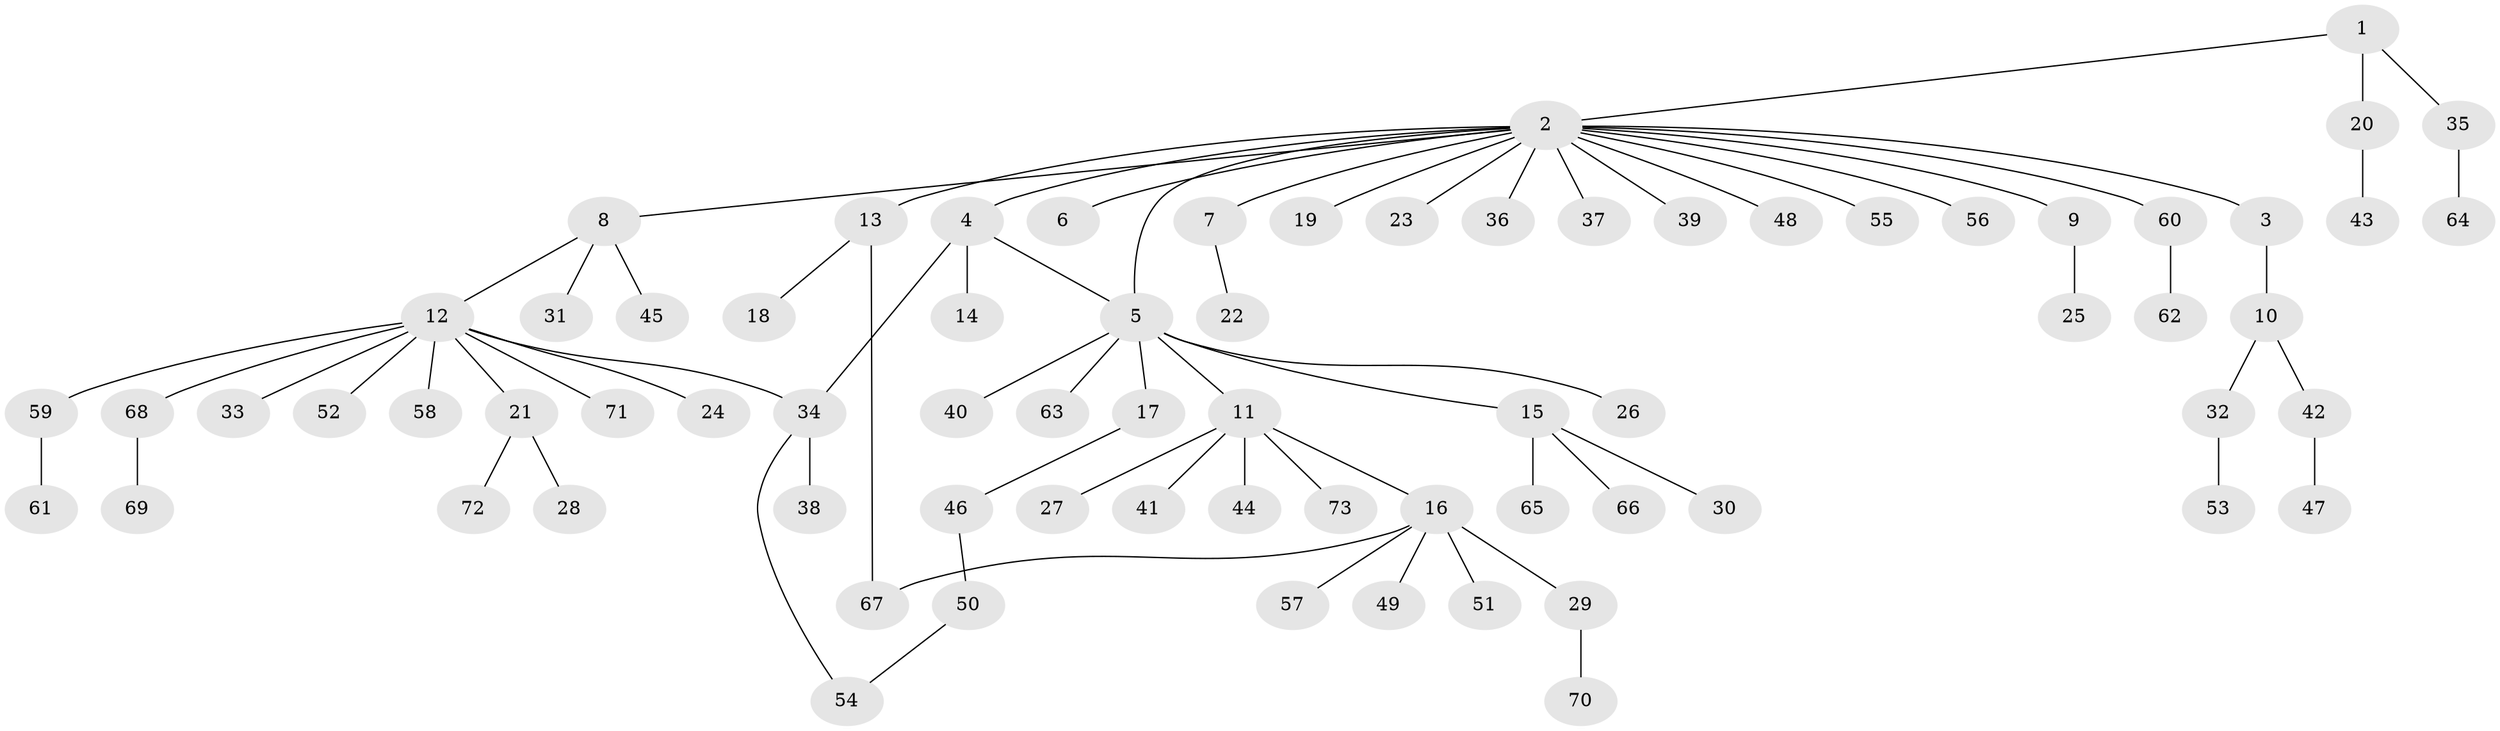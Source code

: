 // Generated by graph-tools (version 1.1) at 2025/47/03/09/25 04:47:23]
// undirected, 73 vertices, 76 edges
graph export_dot {
graph [start="1"]
  node [color=gray90,style=filled];
  1;
  2;
  3;
  4;
  5;
  6;
  7;
  8;
  9;
  10;
  11;
  12;
  13;
  14;
  15;
  16;
  17;
  18;
  19;
  20;
  21;
  22;
  23;
  24;
  25;
  26;
  27;
  28;
  29;
  30;
  31;
  32;
  33;
  34;
  35;
  36;
  37;
  38;
  39;
  40;
  41;
  42;
  43;
  44;
  45;
  46;
  47;
  48;
  49;
  50;
  51;
  52;
  53;
  54;
  55;
  56;
  57;
  58;
  59;
  60;
  61;
  62;
  63;
  64;
  65;
  66;
  67;
  68;
  69;
  70;
  71;
  72;
  73;
  1 -- 2;
  1 -- 20;
  1 -- 35;
  2 -- 3;
  2 -- 4;
  2 -- 5;
  2 -- 6;
  2 -- 7;
  2 -- 8;
  2 -- 9;
  2 -- 13;
  2 -- 19;
  2 -- 23;
  2 -- 36;
  2 -- 37;
  2 -- 39;
  2 -- 48;
  2 -- 55;
  2 -- 56;
  2 -- 60;
  3 -- 10;
  4 -- 5;
  4 -- 14;
  4 -- 34;
  5 -- 11;
  5 -- 15;
  5 -- 17;
  5 -- 26;
  5 -- 40;
  5 -- 63;
  7 -- 22;
  8 -- 12;
  8 -- 31;
  8 -- 45;
  9 -- 25;
  10 -- 32;
  10 -- 42;
  11 -- 16;
  11 -- 27;
  11 -- 41;
  11 -- 44;
  11 -- 73;
  12 -- 21;
  12 -- 24;
  12 -- 33;
  12 -- 34;
  12 -- 52;
  12 -- 58;
  12 -- 59;
  12 -- 68;
  12 -- 71;
  13 -- 18;
  13 -- 67;
  15 -- 30;
  15 -- 65;
  15 -- 66;
  16 -- 29;
  16 -- 49;
  16 -- 51;
  16 -- 57;
  16 -- 67;
  17 -- 46;
  20 -- 43;
  21 -- 28;
  21 -- 72;
  29 -- 70;
  32 -- 53;
  34 -- 38;
  34 -- 54;
  35 -- 64;
  42 -- 47;
  46 -- 50;
  50 -- 54;
  59 -- 61;
  60 -- 62;
  68 -- 69;
}
